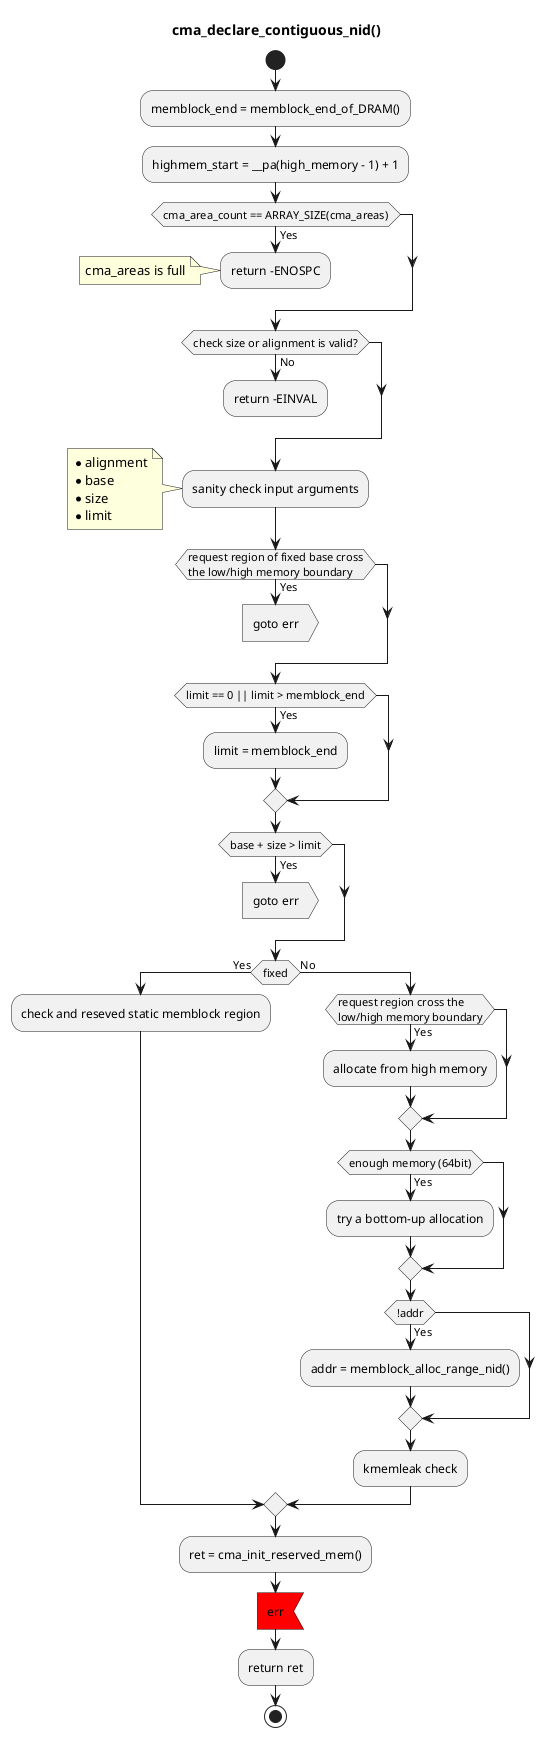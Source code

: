 @startuml

title  cma_declare_contiguous_nid()

start
:memblock_end = memblock_end_of_DRAM();
:highmem_start = __pa(high_memory - 1) + 1;
if (cma_area_count == ARRAY_SIZE(cma_areas)) then (Yes)
    :return -ENOSPC;
    note left:cma_areas is full
    detach
endif

if (check size or alignment is valid?) then (No)
    :return -EINVAL;
    detach
endif
:sanity check input arguments;
note left
    * alignment
    * base
    * size
    * limit
end note
if (request region of fixed base cross\nthe low/high memory boundary) then (Yes)
    :goto err;<<output>>
    detach
endif
if (limit == 0 || limit > memblock_end) then (Yes)
    :limit = memblock_end;
endif
if (base + size > limit) then (Yes)
    :goto err;<<output>>
    detach
endif
if (fixed) then (Yes)
    :check and reseved static memblock region;
else (No)
    if (request region cross the \nlow/high memory boundary) then (Yes)
        :allocate from high memory;
    endif
    if (enough memory (64bit)) then (Yes)
        :try a bottom-up allocation;
    endif
    if (!addr) then (Yes)
        :addr = memblock_alloc_range_nid();
    endif
    :kmemleak check;
endif
:ret = cma_init_reserved_mem();
#Red:err;<<input>>
:return ret;

stop

@enduml